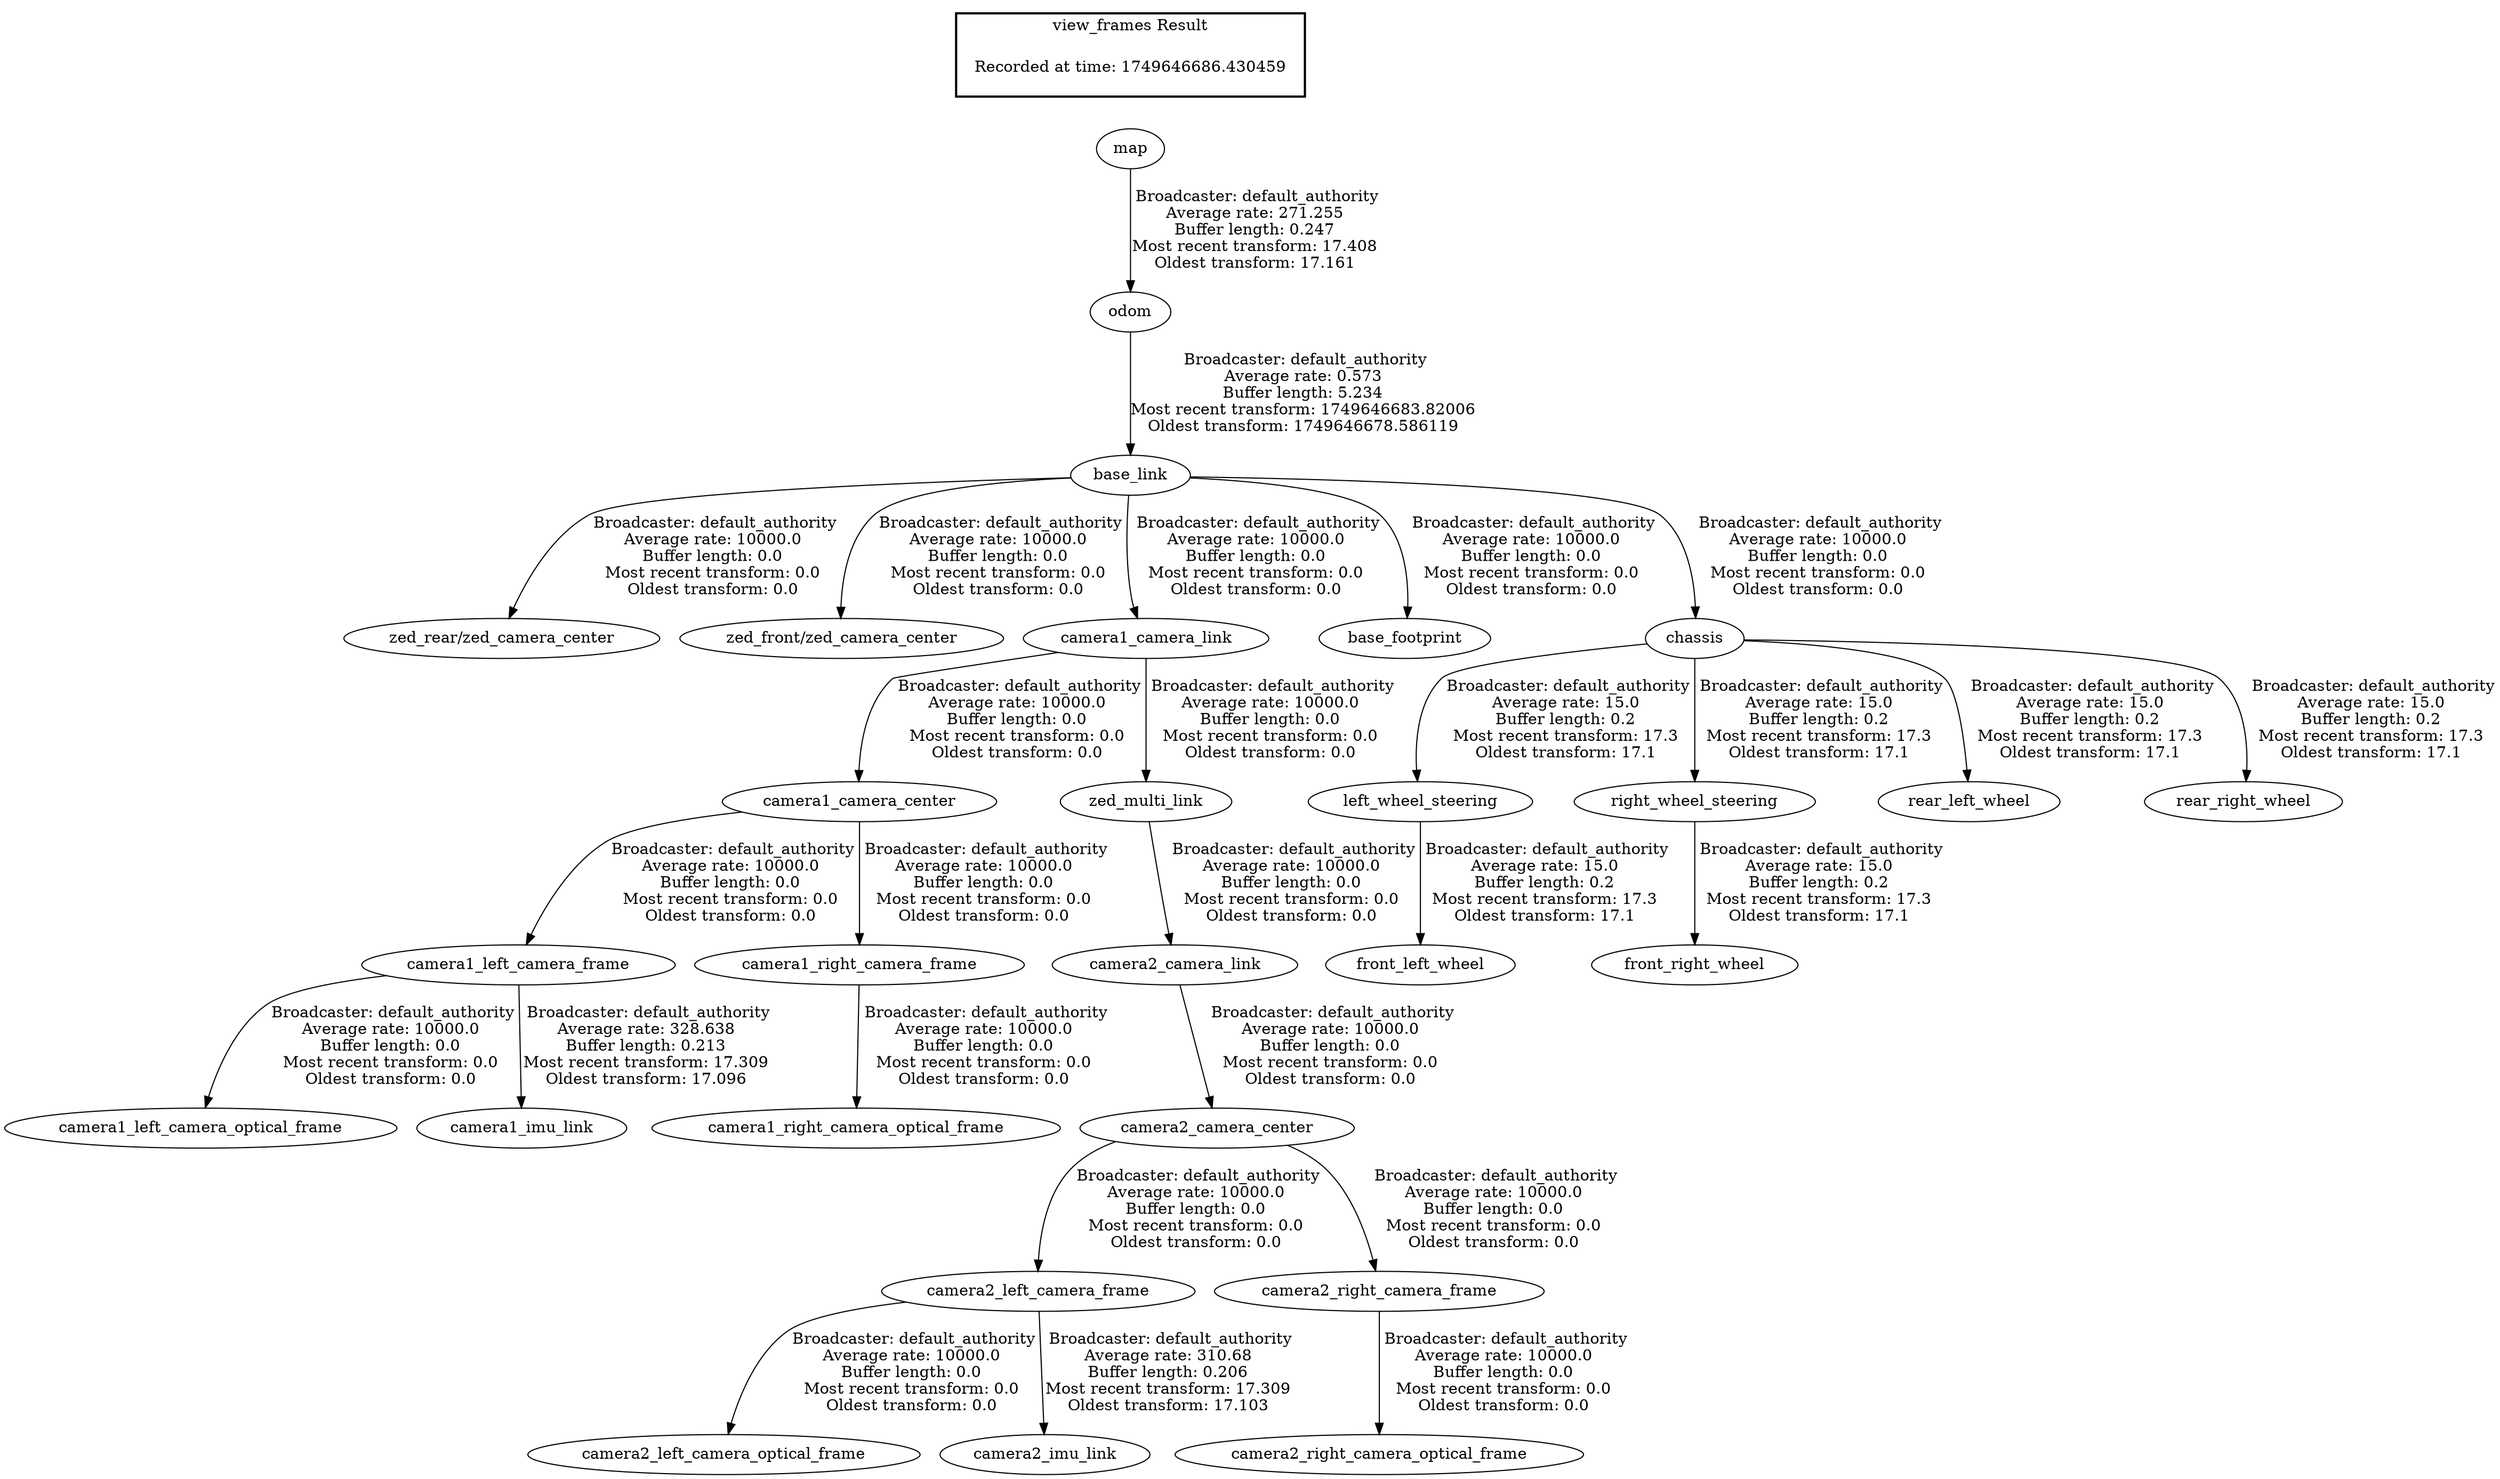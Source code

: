 digraph G {
"base_link" -> "zed_rear/zed_camera_center"[label=" Broadcaster: default_authority\nAverage rate: 10000.0\nBuffer length: 0.0\nMost recent transform: 0.0\nOldest transform: 0.0\n"];
"odom" -> "base_link"[label=" Broadcaster: default_authority\nAverage rate: 0.573\nBuffer length: 5.234\nMost recent transform: 1749646683.82006\nOldest transform: 1749646678.586119\n"];
"base_link" -> "zed_front/zed_camera_center"[label=" Broadcaster: default_authority\nAverage rate: 10000.0\nBuffer length: 0.0\nMost recent transform: 0.0\nOldest transform: 0.0\n"];
"map" -> "odom"[label=" Broadcaster: default_authority\nAverage rate: 271.255\nBuffer length: 0.247\nMost recent transform: 17.408\nOldest transform: 17.161\n"];
"base_link" -> "camera1_camera_link"[label=" Broadcaster: default_authority\nAverage rate: 10000.0\nBuffer length: 0.0\nMost recent transform: 0.0\nOldest transform: 0.0\n"];
"base_link" -> "base_footprint"[label=" Broadcaster: default_authority\nAverage rate: 10000.0\nBuffer length: 0.0\nMost recent transform: 0.0\nOldest transform: 0.0\n"];
"camera1_camera_link" -> "camera1_camera_center"[label=" Broadcaster: default_authority\nAverage rate: 10000.0\nBuffer length: 0.0\nMost recent transform: 0.0\nOldest transform: 0.0\n"];
"camera1_camera_center" -> "camera1_left_camera_frame"[label=" Broadcaster: default_authority\nAverage rate: 10000.0\nBuffer length: 0.0\nMost recent transform: 0.0\nOldest transform: 0.0\n"];
"camera1_left_camera_frame" -> "camera1_left_camera_optical_frame"[label=" Broadcaster: default_authority\nAverage rate: 10000.0\nBuffer length: 0.0\nMost recent transform: 0.0\nOldest transform: 0.0\n"];
"camera1_camera_center" -> "camera1_right_camera_frame"[label=" Broadcaster: default_authority\nAverage rate: 10000.0\nBuffer length: 0.0\nMost recent transform: 0.0\nOldest transform: 0.0\n"];
"camera1_right_camera_frame" -> "camera1_right_camera_optical_frame"[label=" Broadcaster: default_authority\nAverage rate: 10000.0\nBuffer length: 0.0\nMost recent transform: 0.0\nOldest transform: 0.0\n"];
"camera2_camera_link" -> "camera2_camera_center"[label=" Broadcaster: default_authority\nAverage rate: 10000.0\nBuffer length: 0.0\nMost recent transform: 0.0\nOldest transform: 0.0\n"];
"zed_multi_link" -> "camera2_camera_link"[label=" Broadcaster: default_authority\nAverage rate: 10000.0\nBuffer length: 0.0\nMost recent transform: 0.0\nOldest transform: 0.0\n"];
"camera2_camera_center" -> "camera2_left_camera_frame"[label=" Broadcaster: default_authority\nAverage rate: 10000.0\nBuffer length: 0.0\nMost recent transform: 0.0\nOldest transform: 0.0\n"];
"camera2_left_camera_frame" -> "camera2_left_camera_optical_frame"[label=" Broadcaster: default_authority\nAverage rate: 10000.0\nBuffer length: 0.0\nMost recent transform: 0.0\nOldest transform: 0.0\n"];
"camera2_camera_center" -> "camera2_right_camera_frame"[label=" Broadcaster: default_authority\nAverage rate: 10000.0\nBuffer length: 0.0\nMost recent transform: 0.0\nOldest transform: 0.0\n"];
"camera2_right_camera_frame" -> "camera2_right_camera_optical_frame"[label=" Broadcaster: default_authority\nAverage rate: 10000.0\nBuffer length: 0.0\nMost recent transform: 0.0\nOldest transform: 0.0\n"];
"base_link" -> "chassis"[label=" Broadcaster: default_authority\nAverage rate: 10000.0\nBuffer length: 0.0\nMost recent transform: 0.0\nOldest transform: 0.0\n"];
"camera1_camera_link" -> "zed_multi_link"[label=" Broadcaster: default_authority\nAverage rate: 10000.0\nBuffer length: 0.0\nMost recent transform: 0.0\nOldest transform: 0.0\n"];
"left_wheel_steering" -> "front_left_wheel"[label=" Broadcaster: default_authority\nAverage rate: 15.0\nBuffer length: 0.2\nMost recent transform: 17.3\nOldest transform: 17.1\n"];
"chassis" -> "left_wheel_steering"[label=" Broadcaster: default_authority\nAverage rate: 15.0\nBuffer length: 0.2\nMost recent transform: 17.3\nOldest transform: 17.1\n"];
"right_wheel_steering" -> "front_right_wheel"[label=" Broadcaster: default_authority\nAverage rate: 15.0\nBuffer length: 0.2\nMost recent transform: 17.3\nOldest transform: 17.1\n"];
"chassis" -> "right_wheel_steering"[label=" Broadcaster: default_authority\nAverage rate: 15.0\nBuffer length: 0.2\nMost recent transform: 17.3\nOldest transform: 17.1\n"];
"chassis" -> "rear_left_wheel"[label=" Broadcaster: default_authority\nAverage rate: 15.0\nBuffer length: 0.2\nMost recent transform: 17.3\nOldest transform: 17.1\n"];
"chassis" -> "rear_right_wheel"[label=" Broadcaster: default_authority\nAverage rate: 15.0\nBuffer length: 0.2\nMost recent transform: 17.3\nOldest transform: 17.1\n"];
"camera1_left_camera_frame" -> "camera1_imu_link"[label=" Broadcaster: default_authority\nAverage rate: 328.638\nBuffer length: 0.213\nMost recent transform: 17.309\nOldest transform: 17.096\n"];
"camera2_left_camera_frame" -> "camera2_imu_link"[label=" Broadcaster: default_authority\nAverage rate: 310.68\nBuffer length: 0.206\nMost recent transform: 17.309\nOldest transform: 17.103\n"];
edge [style=invis];
 subgraph cluster_legend { style=bold; color=black; label ="view_frames Result";
"Recorded at time: 1749646686.430459"[ shape=plaintext ] ;
}->"map";
}